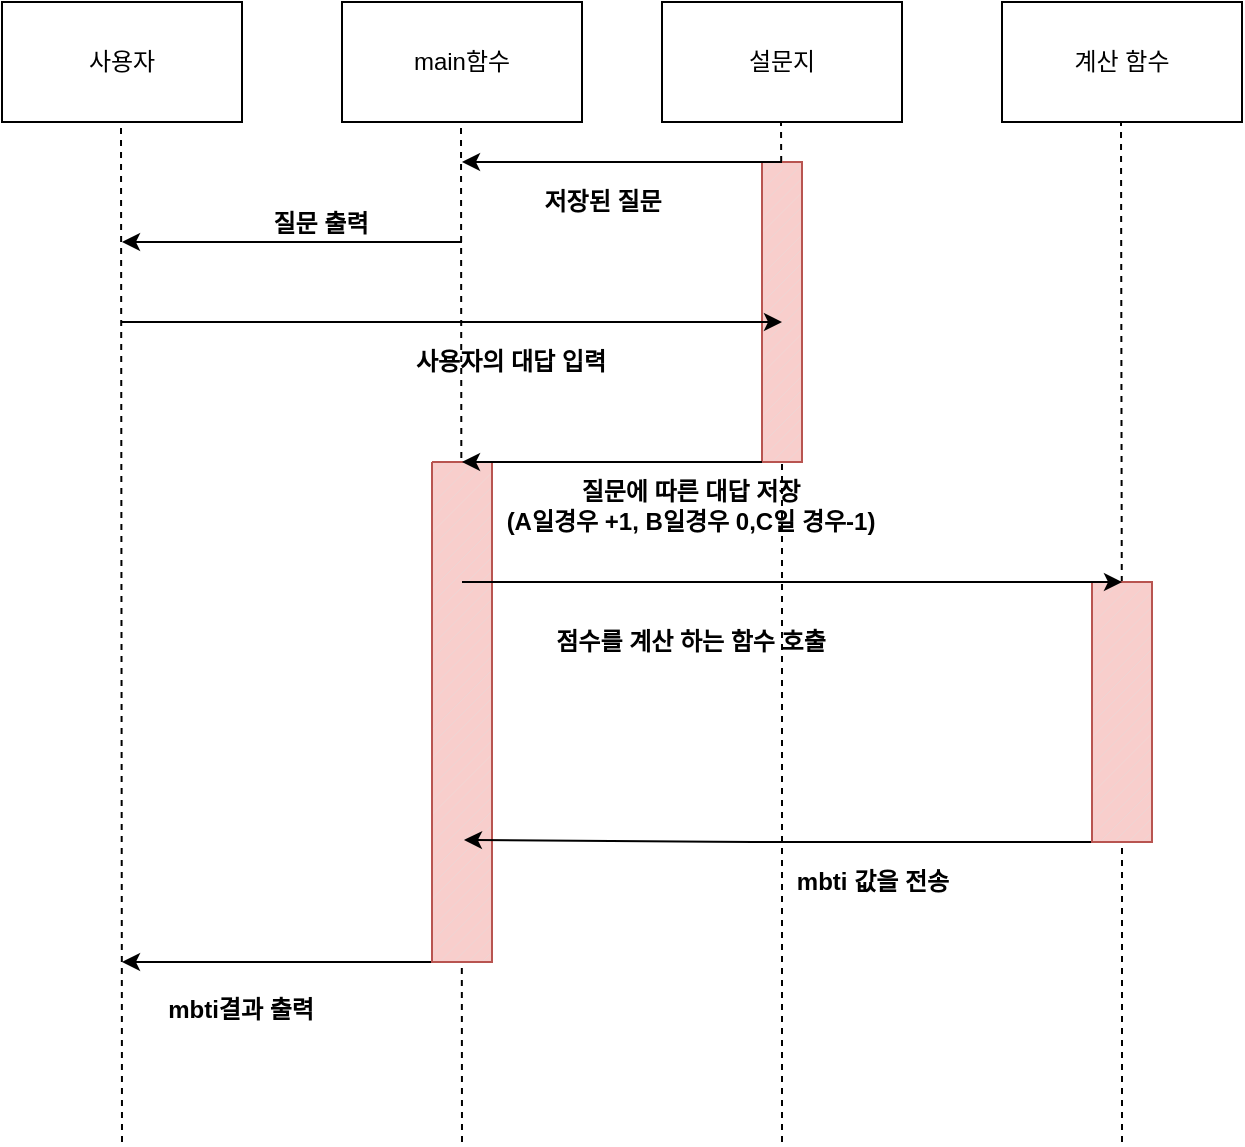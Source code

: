 <mxfile version="13.0.9" type="github">
  <diagram id="upwoDTWGciy3UQeqijNO" name="Page-1">
    <mxGraphModel dx="1422" dy="745" grid="1" gridSize="10" guides="1" tooltips="1" connect="1" arrows="1" fold="1" page="1" pageScale="1" pageWidth="827" pageHeight="1169" math="0" shadow="0">
      <root>
        <mxCell id="0" />
        <mxCell id="1" parent="0" />
        <mxCell id="eafzzsoV-yZK6TBYz0I8-1" value="" style="rounded=0;whiteSpace=wrap;html=1;" parent="1" vertex="1">
          <mxGeometry x="70" y="30" width="120" height="60" as="geometry" />
        </mxCell>
        <mxCell id="eafzzsoV-yZK6TBYz0I8-2" value="" style="rounded=0;whiteSpace=wrap;html=1;" parent="1" vertex="1">
          <mxGeometry x="240" y="30" width="120" height="60" as="geometry" />
        </mxCell>
        <mxCell id="eafzzsoV-yZK6TBYz0I8-3" value="설문지" style="rounded=0;whiteSpace=wrap;html=1;" parent="1" vertex="1">
          <mxGeometry x="400" y="30" width="120" height="60" as="geometry" />
        </mxCell>
        <mxCell id="eafzzsoV-yZK6TBYz0I8-4" value="" style="rounded=0;whiteSpace=wrap;html=1;" parent="1" vertex="1">
          <mxGeometry x="570" y="30" width="120" height="60" as="geometry" />
        </mxCell>
        <mxCell id="eafzzsoV-yZK6TBYz0I8-11" value="" style="endArrow=none;dashed=1;html=1;" parent="1" source="eafzzsoV-yZK6TBYz0I8-18" edge="1">
          <mxGeometry width="50" height="50" relative="1" as="geometry">
            <mxPoint x="460" y="630" as="sourcePoint" />
            <mxPoint x="459.5" y="90" as="targetPoint" />
          </mxGeometry>
        </mxCell>
        <mxCell id="eafzzsoV-yZK6TBYz0I8-12" value="사용자" style="rounded=0;whiteSpace=wrap;html=1;" parent="1" vertex="1">
          <mxGeometry x="70" y="30" width="120" height="60" as="geometry" />
        </mxCell>
        <mxCell id="eafzzsoV-yZK6TBYz0I8-13" value="" style="endArrow=none;dashed=1;html=1;" parent="1" edge="1">
          <mxGeometry width="50" height="50" relative="1" as="geometry">
            <mxPoint x="130" y="600" as="sourcePoint" />
            <mxPoint x="129.5" y="90" as="targetPoint" />
          </mxGeometry>
        </mxCell>
        <mxCell id="eafzzsoV-yZK6TBYz0I8-14" value="main함수" style="rounded=0;whiteSpace=wrap;html=1;" parent="1" vertex="1">
          <mxGeometry x="240" y="30" width="120" height="60" as="geometry" />
        </mxCell>
        <mxCell id="eafzzsoV-yZK6TBYz0I8-15" value="" style="endArrow=none;dashed=1;html=1;" parent="1" edge="1">
          <mxGeometry width="50" height="50" relative="1" as="geometry">
            <mxPoint x="300" y="600" as="sourcePoint" />
            <mxPoint x="299.5" y="90" as="targetPoint" />
          </mxGeometry>
        </mxCell>
        <mxCell id="eafzzsoV-yZK6TBYz0I8-16" value="계산 함수" style="rounded=0;whiteSpace=wrap;html=1;" parent="1" vertex="1">
          <mxGeometry x="570" y="30" width="120" height="60" as="geometry" />
        </mxCell>
        <mxCell id="eafzzsoV-yZK6TBYz0I8-17" value="" style="endArrow=none;dashed=1;html=1;" parent="1" source="eafzzsoV-yZK6TBYz0I8-41" edge="1">
          <mxGeometry width="50" height="50" relative="1" as="geometry">
            <mxPoint x="630" y="600" as="sourcePoint" />
            <mxPoint x="629.5" y="90" as="targetPoint" />
          </mxGeometry>
        </mxCell>
        <mxCell id="eafzzsoV-yZK6TBYz0I8-18" value="" style="verticalLabelPosition=bottom;verticalAlign=top;html=1;shape=mxgraph.basic.patternFillRect;fillStyle=diag;step=5;fillStrokeWidth=0.2;fillStrokeColor=#dddddd;fillColor=#f8cecc;strokeColor=#b85450;" parent="1" vertex="1">
          <mxGeometry x="450" y="110" width="20" height="150" as="geometry" />
        </mxCell>
        <mxCell id="eafzzsoV-yZK6TBYz0I8-19" value="" style="endArrow=none;dashed=1;html=1;" parent="1" target="eafzzsoV-yZK6TBYz0I8-18" edge="1">
          <mxGeometry width="50" height="50" relative="1" as="geometry">
            <mxPoint x="460" y="600" as="sourcePoint" />
            <mxPoint x="459.5" y="90" as="targetPoint" />
          </mxGeometry>
        </mxCell>
        <mxCell id="eafzzsoV-yZK6TBYz0I8-20" value="" style="endArrow=classic;html=1;" parent="1" edge="1">
          <mxGeometry width="50" height="50" relative="1" as="geometry">
            <mxPoint x="300" y="150" as="sourcePoint" />
            <mxPoint x="130" y="150" as="targetPoint" />
          </mxGeometry>
        </mxCell>
        <mxCell id="eafzzsoV-yZK6TBYz0I8-26" value="&lt;b&gt;저장된 질문&lt;/b&gt;" style="text;html=1;align=center;verticalAlign=middle;resizable=0;points=[];autosize=1;" parent="1" vertex="1">
          <mxGeometry x="330" y="120" width="80" height="20" as="geometry" />
        </mxCell>
        <mxCell id="eafzzsoV-yZK6TBYz0I8-27" value="&lt;b&gt;질문 출력&lt;/b&gt;" style="text;html=1;align=center;verticalAlign=middle;resizable=0;points=[];autosize=1;" parent="1" vertex="1">
          <mxGeometry x="194" y="131" width="70" height="20" as="geometry" />
        </mxCell>
        <mxCell id="eafzzsoV-yZK6TBYz0I8-28" value="&lt;b&gt;사용자의 대답 입력&lt;/b&gt;" style="text;html=1;align=center;verticalAlign=middle;resizable=0;points=[];autosize=1;" parent="1" vertex="1">
          <mxGeometry x="264" y="200" width="120" height="20" as="geometry" />
        </mxCell>
        <mxCell id="eafzzsoV-yZK6TBYz0I8-9" value="" style="endArrow=classic;html=1;" parent="1" edge="1">
          <mxGeometry width="50" height="50" relative="1" as="geometry">
            <mxPoint x="130" y="190" as="sourcePoint" />
            <mxPoint x="460" y="190" as="targetPoint" />
            <Array as="points">
              <mxPoint x="180" y="190" />
            </Array>
          </mxGeometry>
        </mxCell>
        <mxCell id="eafzzsoV-yZK6TBYz0I8-10" value="" style="endArrow=classic;html=1;" parent="1" edge="1">
          <mxGeometry width="50" height="50" relative="1" as="geometry">
            <mxPoint x="460" y="110" as="sourcePoint" />
            <mxPoint x="300" y="110" as="targetPoint" />
          </mxGeometry>
        </mxCell>
        <mxCell id="eafzzsoV-yZK6TBYz0I8-38" style="edgeStyle=orthogonalEdgeStyle;rounded=0;orthogonalLoop=1;jettySize=auto;html=1;exitX=0;exitY=1;exitDx=0;exitDy=0;exitPerimeter=0;" parent="1" source="eafzzsoV-yZK6TBYz0I8-32" edge="1">
          <mxGeometry relative="1" as="geometry">
            <mxPoint x="130" y="510" as="targetPoint" />
            <Array as="points">
              <mxPoint x="250" y="510" />
              <mxPoint x="250" y="510" />
            </Array>
          </mxGeometry>
        </mxCell>
        <mxCell id="eafzzsoV-yZK6TBYz0I8-32" value="" style="verticalLabelPosition=bottom;verticalAlign=top;html=1;shape=mxgraph.basic.patternFillRect;fillStyle=diag;step=5;fillStrokeWidth=0.2;fillStrokeColor=#dddddd;fillColor=#f8cecc;strokeColor=#b85450;" parent="1" vertex="1">
          <mxGeometry x="285" y="260" width="30" height="250" as="geometry" />
        </mxCell>
        <mxCell id="eafzzsoV-yZK6TBYz0I8-33" value="&lt;b&gt;질문에 따른 대답 저장&lt;br&gt;(A일경우 +1, B일경우 0,C일 경우-1)&lt;/b&gt;" style="text;html=1;align=center;verticalAlign=middle;resizable=0;points=[];autosize=1;" parent="1" vertex="1">
          <mxGeometry x="309" y="267" width="210" height="30" as="geometry" />
        </mxCell>
        <mxCell id="eafzzsoV-yZK6TBYz0I8-31" style="edgeStyle=orthogonalEdgeStyle;rounded=0;orthogonalLoop=1;jettySize=auto;html=1;exitX=0;exitY=1;exitDx=0;exitDy=0;exitPerimeter=0;" parent="1" source="eafzzsoV-yZK6TBYz0I8-18" edge="1">
          <mxGeometry relative="1" as="geometry">
            <mxPoint x="300" y="260" as="targetPoint" />
            <Array as="points">
              <mxPoint x="300" y="260" />
            </Array>
          </mxGeometry>
        </mxCell>
        <mxCell id="eafzzsoV-yZK6TBYz0I8-35" value="&lt;b&gt;점수를 계산 하는 함수 호출&lt;/b&gt;" style="text;html=1;align=center;verticalAlign=middle;resizable=0;points=[];autosize=1;" parent="1" vertex="1">
          <mxGeometry x="334" y="340" width="160" height="20" as="geometry" />
        </mxCell>
        <mxCell id="eafzzsoV-yZK6TBYz0I8-36" value="" style="endArrow=classic;html=1;entryX=0.533;entryY=0.756;entryDx=0;entryDy=0;entryPerimeter=0;" parent="1" target="eafzzsoV-yZK6TBYz0I8-32" edge="1">
          <mxGeometry width="50" height="50" relative="1" as="geometry">
            <mxPoint x="626" y="450" as="sourcePoint" />
            <mxPoint x="317" y="450" as="targetPoint" />
            <Array as="points">
              <mxPoint x="436" y="450" />
            </Array>
          </mxGeometry>
        </mxCell>
        <mxCell id="eafzzsoV-yZK6TBYz0I8-39" value="&lt;b&gt;mbti 값을 전송&lt;/b&gt;" style="text;html=1;align=center;verticalAlign=middle;resizable=0;points=[];autosize=1;" parent="1" vertex="1">
          <mxGeometry x="455" y="460" width="100" height="20" as="geometry" />
        </mxCell>
        <mxCell id="eafzzsoV-yZK6TBYz0I8-40" value="&lt;b&gt;mbti결과 출력&lt;/b&gt;" style="text;html=1;align=center;verticalAlign=middle;resizable=0;points=[];autosize=1;" parent="1" vertex="1">
          <mxGeometry x="144" y="524" width="90" height="20" as="geometry" />
        </mxCell>
        <mxCell id="eafzzsoV-yZK6TBYz0I8-41" value="" style="verticalLabelPosition=bottom;verticalAlign=top;html=1;shape=mxgraph.basic.patternFillRect;fillStyle=diag;step=5;fillStrokeWidth=0.2;fillStrokeColor=#dddddd;fillColor=#f8cecc;strokeColor=#b85450;" parent="1" vertex="1">
          <mxGeometry x="615" y="320" width="30" height="130" as="geometry" />
        </mxCell>
        <mxCell id="eafzzsoV-yZK6TBYz0I8-42" value="" style="endArrow=none;dashed=1;html=1;" parent="1" target="eafzzsoV-yZK6TBYz0I8-41" edge="1">
          <mxGeometry width="50" height="50" relative="1" as="geometry">
            <mxPoint x="630" y="600" as="sourcePoint" />
            <mxPoint x="629.5" y="90" as="targetPoint" />
          </mxGeometry>
        </mxCell>
        <mxCell id="eafzzsoV-yZK6TBYz0I8-30" value="" style="endArrow=classic;html=1;" parent="1" edge="1">
          <mxGeometry width="50" height="50" relative="1" as="geometry">
            <mxPoint x="300" y="320" as="sourcePoint" />
            <mxPoint x="630" y="320" as="targetPoint" />
          </mxGeometry>
        </mxCell>
      </root>
    </mxGraphModel>
  </diagram>
</mxfile>
